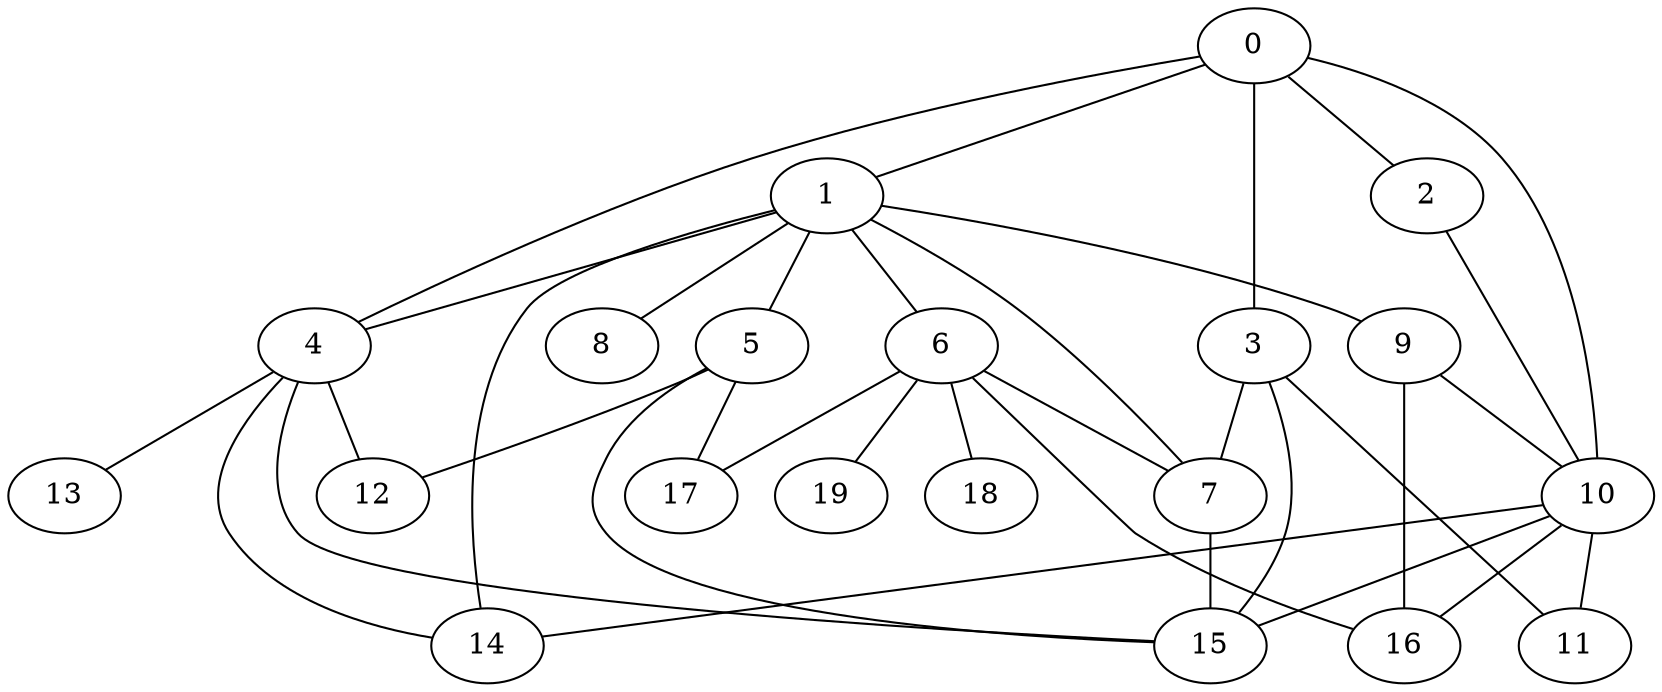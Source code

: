 
graph graphname {
    0 -- 1
0 -- 2
0 -- 3
0 -- 4
0 -- 10
1 -- 5
1 -- 6
1 -- 7
1 -- 8
1 -- 9
1 -- 14
1 -- 4
2 -- 10
3 -- 11
3 -- 15
3 -- 7
4 -- 12
4 -- 13
4 -- 14
4 -- 15
5 -- 15
5 -- 17
5 -- 12
6 -- 16
6 -- 18
6 -- 19
6 -- 17
6 -- 7
7 -- 15
9 -- 10
9 -- 16
10 -- 15
10 -- 11
10 -- 14
10 -- 16

}
